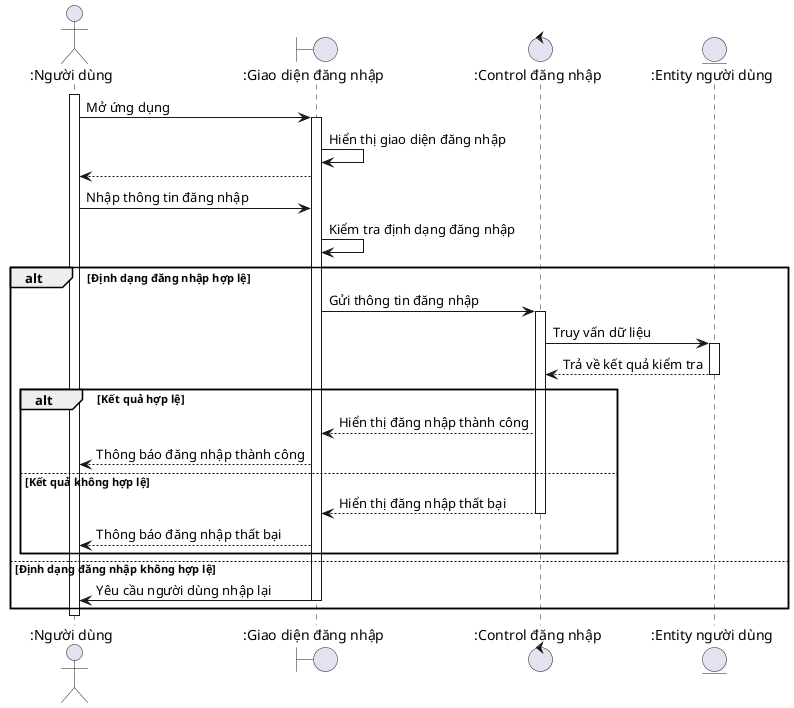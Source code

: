 @startuml

actor ":Người dùng" as User
boundary ":Giao diện đăng nhập" as ClientApp
control ":Control đăng nhập" as Control
entity ":Entity người dùng" as Entity

activate User
User -> ClientApp: Mở ứng dụng
activate ClientApp
ClientApp -> ClientApp: Hiển thị giao diện đăng nhập
ClientApp --> User
User -> ClientApp: Nhập thông tin đăng nhập
ClientApp -> ClientApp: Kiểm tra định dạng đăng nhập
alt Định dạng đăng nhập hợp lệ
  ClientApp -> Control: Gửi thông tin đăng nhập
  activate Control
  Control -> Entity: Truy vấn dữ liệu
  activate Entity
  Entity --> Control: Trả về kết quả kiểm tra
  deactivate Entity
  alt Kết quả hợp lệ
    Control --> ClientApp: Hiển thị đăng nhập thành công
    ClientApp --> User: Thông báo đăng nhập thành công
  else Kết quả không hợp lệ
    Control --> ClientApp: Hiển thị đăng nhập thất bại
    deactivate Control
    ClientApp --> User: Thông báo đăng nhập thất bại 
  end

else Định dạng đăng nhập không hợp lệ
  ClientApp -> User: Yêu cầu người dùng nhập lại
  deactivate ClientApp
end
deactivate User
@enduml
